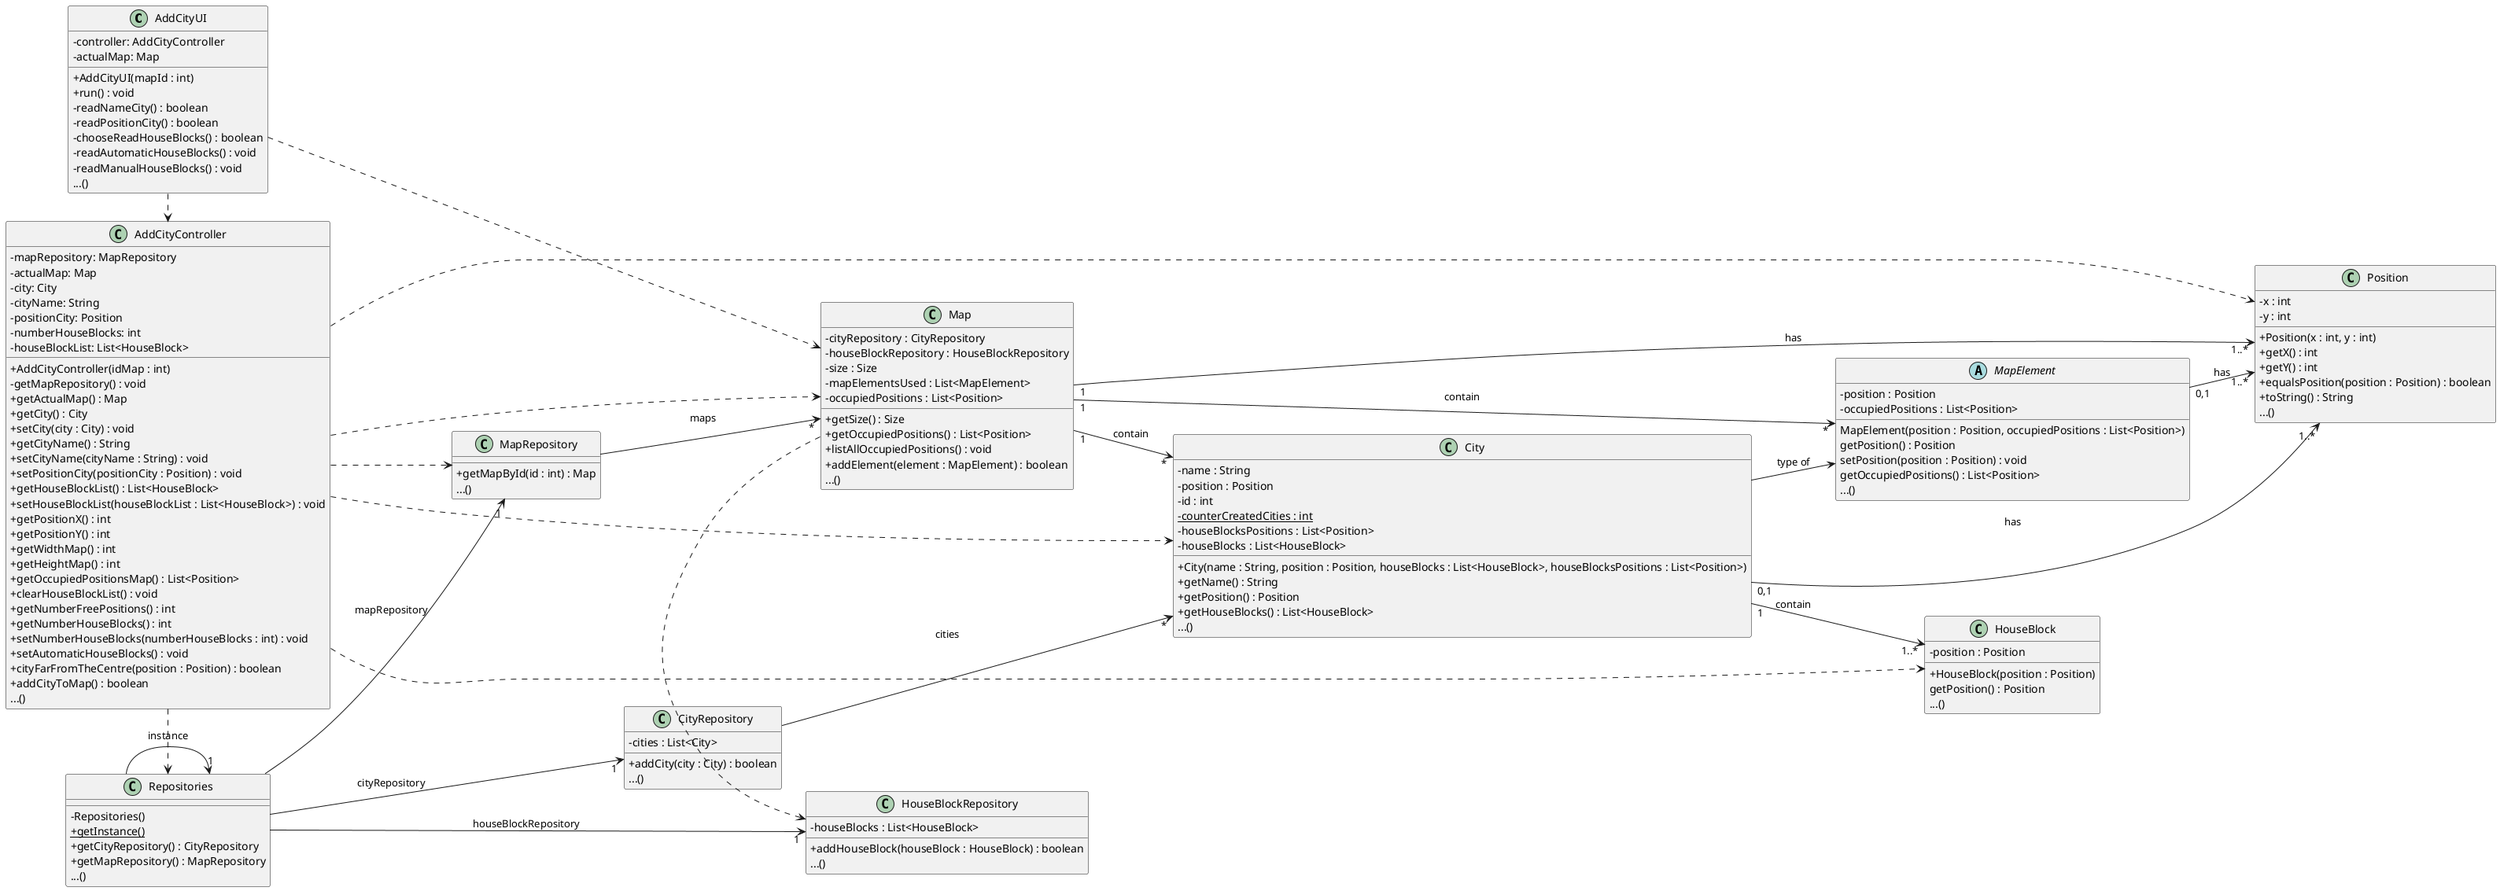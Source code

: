 @startuml
skinparam packageStyle rectangle
skinparam shadowing false
skinparam linetype polyline
skinparam linetype orto

skinparam classAttributeIconSize 0

left to right direction

class AddCityUI {
    - controller: AddCityController
    - actualMap: Map

    + AddCityUI(mapId : int)
    + run() : void
    - readNameCity() : boolean
    - readPositionCity() : boolean
    - chooseReadHouseBlocks() : boolean
    - readAutomaticHouseBlocks() : void
    - readManualHouseBlocks() : void
    ...()
}

class AddCityController {
    - mapRepository: MapRepository
    - actualMap: Map
    - city: City
    - cityName: String
    - positionCity: Position
    - numberHouseBlocks: int
    - houseBlockList: List<HouseBlock>

    + AddCityController(idMap : int)
    - getMapRepository() : void
    + getActualMap() : Map
    + getCity() : City
    + setCity(city : City) : void
    + getCityName() : String
    + setCityName(cityName : String) : void
    + setPositionCity(positionCity : Position) : void
    + getHouseBlockList() : List<HouseBlock>
    + setHouseBlockList(houseBlockList : List<HouseBlock>) : void
    + getPositionX() : int
    + getPositionY() : int
    + getWidthMap() : int
    + getHeightMap() : int
    + getOccupiedPositionsMap() : List<Position>
    + clearHouseBlockList() : void
    + getNumberFreePositions() : int
    + getNumberHouseBlocks() : int
    + setNumberHouseBlocks(numberHouseBlocks : int) : void
    + setAutomaticHouseBlocks() : void
    + cityFarFromTheCentre(position : Position) : boolean
    + addCityToMap() : boolean
    ...()
}

class CityRepository {
    - cities : List<City>

    + addCity(city : City) : boolean
    ...()
}

class MapRepository {
    + getMapById(id : int) : Map
    ...()
}

class HouseBlockRepository {
    - houseBlocks : List<HouseBlock>

    + addHouseBlock(houseBlock : HouseBlock) : boolean
    ...()
}

class Repositories {
    - Repositories()
    + {static} getInstance()
    + getCityRepository() : CityRepository
    + getMapRepository() : MapRepository
    ...()
}

class City {
    - name : String
    - position : Position
    - id : int
    - {static} counterCreatedCities : int
    - houseBlocksPositions : List<Position>
    - houseBlocks : List<HouseBlock>

    + City(name : String, position : Position, houseBlocks : List<HouseBlock>, houseBlocksPositions : List<Position>)
    + getName() : String
    + getPosition() : Position
    + getHouseBlocks() : List<HouseBlock>
    ...()
}

class Map {
    - cityRepository : CityRepository
    - houseBlockRepository : HouseBlockRepository
    - size : Size
    - mapElementsUsed : List<MapElement>
    - occupiedPositions : List<Position>

    + getSize() : Size
    + getOccupiedPositions() : List<Position>
    + listAllOccupiedPositions() : void
    + addElement(element : MapElement) : boolean
    ...()
}

abstract class MapElement {
    - position : Position
    - occupiedPositions : List<Position>

    MapElement(position : Position, occupiedPositions : List<Position>)
    getPosition() : Position
    setPosition(position : Position) : void
    getOccupiedPositions() : List<Position>
    ...()
}

class Position {
    - x : int
    - y : int

    + Position(x : int, y : int)
    + getX() : int
    + getY() : int
    + equalsPosition(position : Position) : boolean
    + toString() : String
    ...()
}

class HouseBlock {
    - position : Position

    + HouseBlock(position : Position)
    getPosition() : Position
    ...()
}


AddCityUI .> AddCityController
AddCityUI .> Map

AddCityController .> MapRepository
AddCityController .> Map
AddCityController .> City
AddCityController .> Position
AddCityController .> HouseBlock
AddCityController .> Repositories

Repositories -> "1" Repositories : instance
Repositories --> "1" MapRepository: mapRepository
Repositories --> "1" CityRepository: cityRepository
Repositories --> "1" HouseBlockRepository: houseBlockRepository

MapRepository --> "*" Map: maps

CityRepository --> "*" City: cities

Map .> HouseBlockRepository
Map "1" --> "*" MapElement: contain
Map "1" --> "*" City: contain
Map "1" --> "1..*" Position: has

City "1" --> "1..*" HouseBlock: contain
City "0,1" --> "1..*" Position: has
City --> MapElement: type of

MapElement "0,1" --> "1..*" Position: has

@enduml

